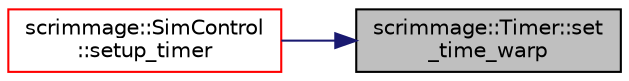 digraph "scrimmage::Timer::set_time_warp"
{
 // LATEX_PDF_SIZE
  edge [fontname="Helvetica",fontsize="10",labelfontname="Helvetica",labelfontsize="10"];
  node [fontname="Helvetica",fontsize="10",shape=record];
  rankdir="RL";
  Node1 [label="scrimmage::Timer::set\l_time_warp",height=0.2,width=0.4,color="black", fillcolor="grey75", style="filled", fontcolor="black",tooltip=" "];
  Node1 -> Node2 [dir="back",color="midnightblue",fontsize="10",style="solid",fontname="Helvetica"];
  Node2 [label="scrimmage::SimControl\l::setup_timer",height=0.2,width=0.4,color="red", fillcolor="white", style="filled",URL="$classscrimmage_1_1SimControl.html#a1390b96c4e0b0ea9c1abc7c404027b6b",tooltip=" "];
}
